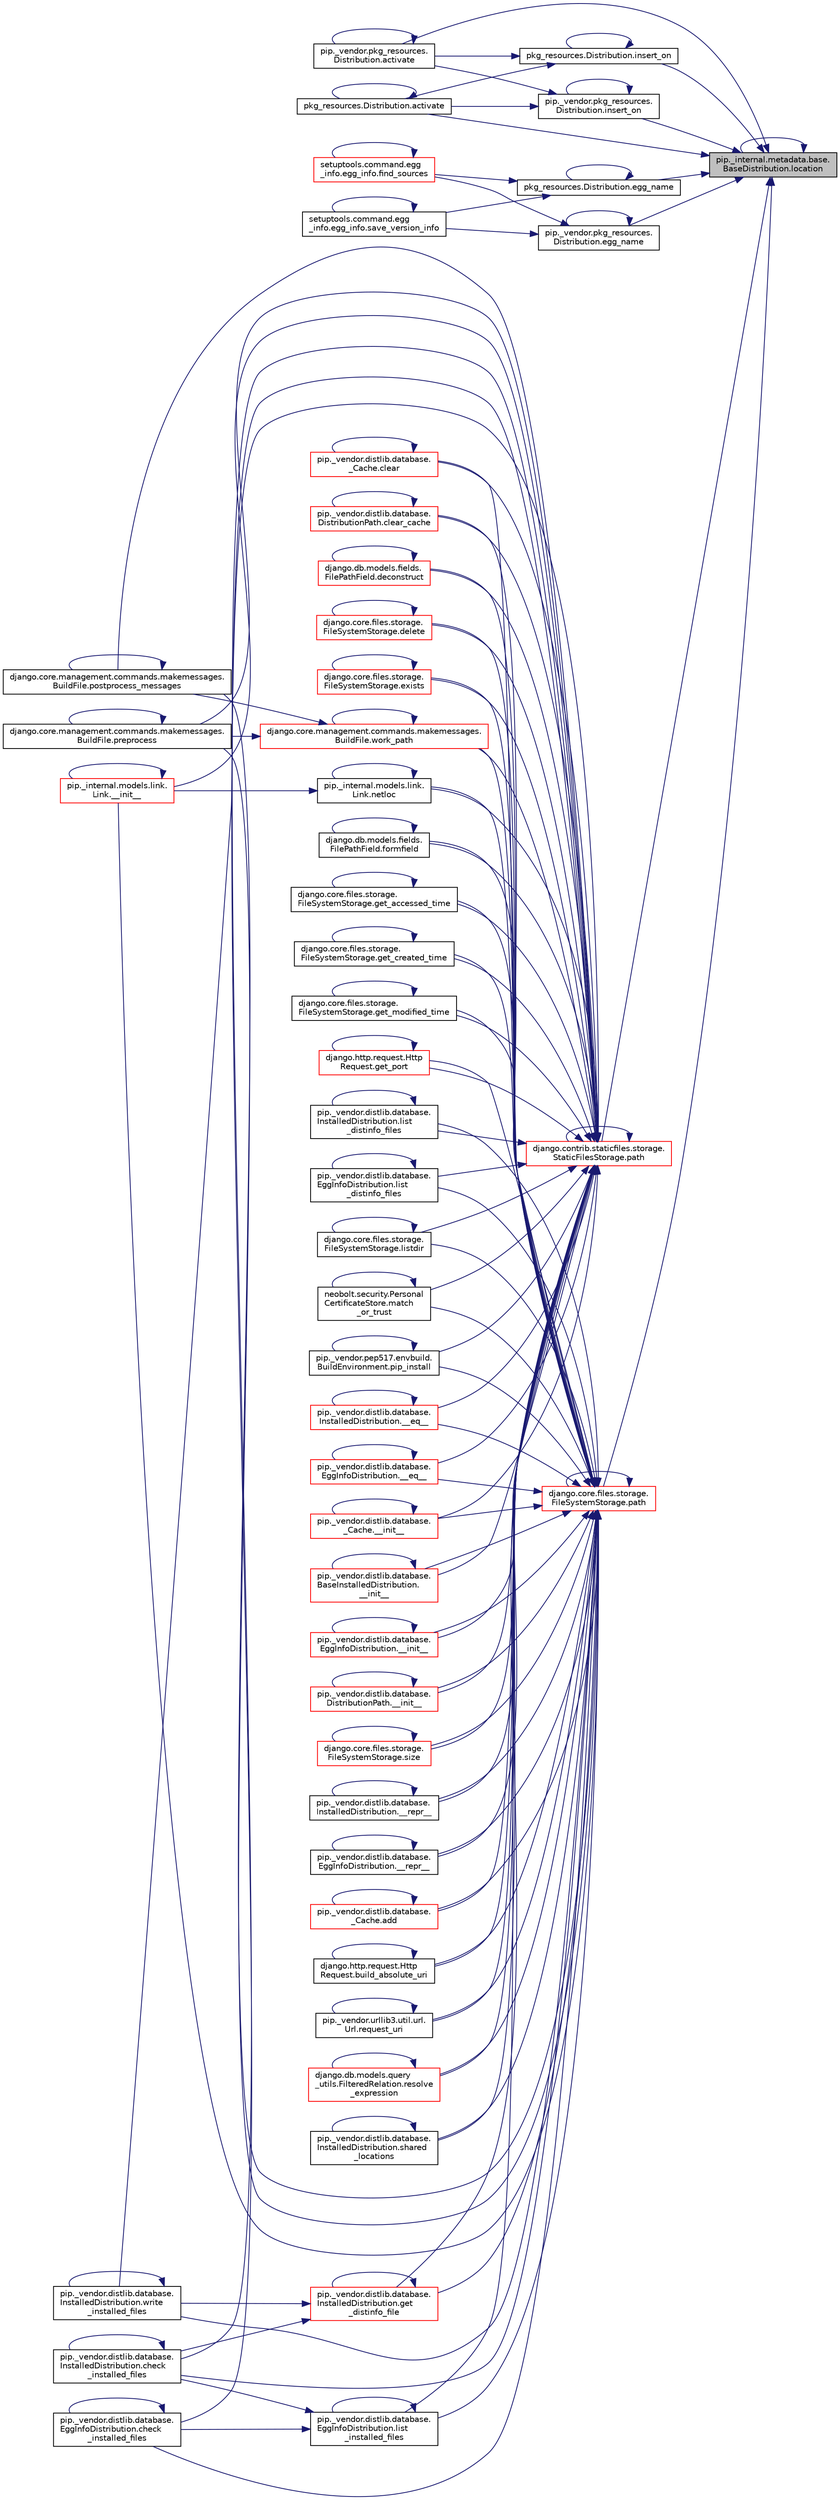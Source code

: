 digraph "pip._internal.metadata.base.BaseDistribution.location"
{
 // LATEX_PDF_SIZE
  edge [fontname="Helvetica",fontsize="10",labelfontname="Helvetica",labelfontsize="10"];
  node [fontname="Helvetica",fontsize="10",shape=record];
  rankdir="RL";
  Node1 [label="pip._internal.metadata.base.\lBaseDistribution.location",height=0.2,width=0.4,color="black", fillcolor="grey75", style="filled", fontcolor="black",tooltip=" "];
  Node1 -> Node2 [dir="back",color="midnightblue",fontsize="10",style="solid",fontname="Helvetica"];
  Node2 [label="pip._vendor.pkg_resources.\lDistribution.activate",height=0.2,width=0.4,color="black", fillcolor="white", style="filled",URL="$d0/ddb/classpip_1_1__vendor_1_1pkg__resources_1_1_distribution.html#a01dcb36642b9cabcedd14c3f50a59657",tooltip=" "];
  Node2 -> Node2 [dir="back",color="midnightblue",fontsize="10",style="solid",fontname="Helvetica"];
  Node1 -> Node3 [dir="back",color="midnightblue",fontsize="10",style="solid",fontname="Helvetica"];
  Node3 [label="pkg_resources.Distribution.activate",height=0.2,width=0.4,color="black", fillcolor="white", style="filled",URL="$d8/d25/classpkg__resources_1_1_distribution.html#a4c4474f066527ee18c2dc15af67911df",tooltip=" "];
  Node3 -> Node3 [dir="back",color="midnightblue",fontsize="10",style="solid",fontname="Helvetica"];
  Node1 -> Node4 [dir="back",color="midnightblue",fontsize="10",style="solid",fontname="Helvetica"];
  Node4 [label="pip._vendor.pkg_resources.\lDistribution.egg_name",height=0.2,width=0.4,color="black", fillcolor="white", style="filled",URL="$d0/ddb/classpip_1_1__vendor_1_1pkg__resources_1_1_distribution.html#aa61d5600e0896e46b1708c4dcb9393f5",tooltip=" "];
  Node4 -> Node4 [dir="back",color="midnightblue",fontsize="10",style="solid",fontname="Helvetica"];
  Node4 -> Node5 [dir="back",color="midnightblue",fontsize="10",style="solid",fontname="Helvetica"];
  Node5 [label="setuptools.command.egg\l_info.egg_info.find_sources",height=0.2,width=0.4,color="red", fillcolor="white", style="filled",URL="$d4/dd5/classsetuptools_1_1command_1_1egg__info_1_1egg__info.html#a689901dc0b3f93b8ea62c954097b7627",tooltip=" "];
  Node5 -> Node5 [dir="back",color="midnightblue",fontsize="10",style="solid",fontname="Helvetica"];
  Node4 -> Node692 [dir="back",color="midnightblue",fontsize="10",style="solid",fontname="Helvetica"];
  Node692 [label="setuptools.command.egg\l_info.egg_info.save_version_info",height=0.2,width=0.4,color="black", fillcolor="white", style="filled",URL="$d4/dd5/classsetuptools_1_1command_1_1egg__info_1_1egg__info.html#aff24c2a57934f3ea7ff9a14d0cacf6bd",tooltip=" "];
  Node692 -> Node692 [dir="back",color="midnightblue",fontsize="10",style="solid",fontname="Helvetica"];
  Node1 -> Node693 [dir="back",color="midnightblue",fontsize="10",style="solid",fontname="Helvetica"];
  Node693 [label="pkg_resources.Distribution.egg_name",height=0.2,width=0.4,color="black", fillcolor="white", style="filled",URL="$d8/d25/classpkg__resources_1_1_distribution.html#a229d424f62d10b7e83bba3b3efe6dbbb",tooltip=" "];
  Node693 -> Node693 [dir="back",color="midnightblue",fontsize="10",style="solid",fontname="Helvetica"];
  Node693 -> Node5 [dir="back",color="midnightblue",fontsize="10",style="solid",fontname="Helvetica"];
  Node693 -> Node692 [dir="back",color="midnightblue",fontsize="10",style="solid",fontname="Helvetica"];
  Node1 -> Node694 [dir="back",color="midnightblue",fontsize="10",style="solid",fontname="Helvetica"];
  Node694 [label="pip._vendor.pkg_resources.\lDistribution.insert_on",height=0.2,width=0.4,color="black", fillcolor="white", style="filled",URL="$d0/ddb/classpip_1_1__vendor_1_1pkg__resources_1_1_distribution.html#aa808bc24580f0d7069eaaabaecf74b47",tooltip=" "];
  Node694 -> Node2 [dir="back",color="midnightblue",fontsize="10",style="solid",fontname="Helvetica"];
  Node694 -> Node3 [dir="back",color="midnightblue",fontsize="10",style="solid",fontname="Helvetica"];
  Node694 -> Node694 [dir="back",color="midnightblue",fontsize="10",style="solid",fontname="Helvetica"];
  Node1 -> Node695 [dir="back",color="midnightblue",fontsize="10",style="solid",fontname="Helvetica"];
  Node695 [label="pkg_resources.Distribution.insert_on",height=0.2,width=0.4,color="black", fillcolor="white", style="filled",URL="$d8/d25/classpkg__resources_1_1_distribution.html#a26864ad682f37623654f162a1d0a4c8b",tooltip=" "];
  Node695 -> Node2 [dir="back",color="midnightblue",fontsize="10",style="solid",fontname="Helvetica"];
  Node695 -> Node3 [dir="back",color="midnightblue",fontsize="10",style="solid",fontname="Helvetica"];
  Node695 -> Node695 [dir="back",color="midnightblue",fontsize="10",style="solid",fontname="Helvetica"];
  Node1 -> Node1 [dir="back",color="midnightblue",fontsize="10",style="solid",fontname="Helvetica"];
  Node1 -> Node696 [dir="back",color="midnightblue",fontsize="10",style="solid",fontname="Helvetica"];
  Node696 [label="django.contrib.staticfiles.storage.\lStaticFilesStorage.path",height=0.2,width=0.4,color="red", fillcolor="white", style="filled",URL="$de/db9/classdjango_1_1contrib_1_1staticfiles_1_1storage_1_1_static_files_storage.html#a05b94710221f618ad88b3803a0ff5bde",tooltip=" "];
  Node696 -> Node697 [dir="back",color="midnightblue",fontsize="10",style="solid",fontname="Helvetica"];
  Node697 [label="pip._vendor.distlib.database.\lInstalledDistribution.__eq__",height=0.2,width=0.4,color="red", fillcolor="white", style="filled",URL="$d5/d3f/classpip_1_1__vendor_1_1distlib_1_1database_1_1_installed_distribution.html#a9b5ed2b1d9ce082f207e18b06a41d0ff",tooltip=" "];
  Node697 -> Node697 [dir="back",color="midnightblue",fontsize="10",style="solid",fontname="Helvetica"];
  Node696 -> Node698 [dir="back",color="midnightblue",fontsize="10",style="solid",fontname="Helvetica"];
  Node698 [label="pip._vendor.distlib.database.\lEggInfoDistribution.__eq__",height=0.2,width=0.4,color="red", fillcolor="white", style="filled",URL="$d7/d4f/classpip_1_1__vendor_1_1distlib_1_1database_1_1_egg_info_distribution.html#a1a4e220bb20d7de097cb45e4d22cb1f7",tooltip=" "];
  Node698 -> Node698 [dir="back",color="midnightblue",fontsize="10",style="solid",fontname="Helvetica"];
  Node696 -> Node699 [dir="back",color="midnightblue",fontsize="10",style="solid",fontname="Helvetica"];
  Node699 [label="pip._vendor.distlib.database.\l_Cache.__init__",height=0.2,width=0.4,color="red", fillcolor="white", style="filled",URL="$d8/dcd/classpip_1_1__vendor_1_1distlib_1_1database_1_1___cache.html#af54d5616ff89aa6d6ac29816dd0efc6c",tooltip=" "];
  Node699 -> Node699 [dir="back",color="midnightblue",fontsize="10",style="solid",fontname="Helvetica"];
  Node696 -> Node700 [dir="back",color="midnightblue",fontsize="10",style="solid",fontname="Helvetica"];
  Node700 [label="pip._vendor.distlib.database.\lBaseInstalledDistribution.\l__init__",height=0.2,width=0.4,color="red", fillcolor="white", style="filled",URL="$d3/d43/classpip_1_1__vendor_1_1distlib_1_1database_1_1_base_installed_distribution.html#a3cf0dbeeadaece59290525cfd71c8164",tooltip=" "];
  Node700 -> Node700 [dir="back",color="midnightblue",fontsize="10",style="solid",fontname="Helvetica"];
  Node696 -> Node701 [dir="back",color="midnightblue",fontsize="10",style="solid",fontname="Helvetica"];
  Node701 [label="pip._vendor.distlib.database.\lEggInfoDistribution.__init__",height=0.2,width=0.4,color="red", fillcolor="white", style="filled",URL="$d7/d4f/classpip_1_1__vendor_1_1distlib_1_1database_1_1_egg_info_distribution.html#a3b17587547b5d4fb68128342686671b1",tooltip=" "];
  Node701 -> Node701 [dir="back",color="midnightblue",fontsize="10",style="solid",fontname="Helvetica"];
  Node696 -> Node702 [dir="back",color="midnightblue",fontsize="10",style="solid",fontname="Helvetica"];
  Node702 [label="pip._vendor.distlib.database.\lDistributionPath.__init__",height=0.2,width=0.4,color="red", fillcolor="white", style="filled",URL="$d3/d8a/classpip_1_1__vendor_1_1distlib_1_1database_1_1_distribution_path.html#a17a2afe7db83a808ad93c909d99ed955",tooltip=" "];
  Node702 -> Node702 [dir="back",color="midnightblue",fontsize="10",style="solid",fontname="Helvetica"];
  Node696 -> Node703 [dir="back",color="midnightblue",fontsize="10",style="solid",fontname="Helvetica"];
  Node703 [label="pip._internal.models.link.\lLink.__init__",height=0.2,width=0.4,color="red", fillcolor="white", style="filled",URL="$de/da5/classpip_1_1__internal_1_1models_1_1link_1_1_link.html#adf9defb3b97546f930fc05a78acfb485",tooltip=" "];
  Node703 -> Node703 [dir="back",color="midnightblue",fontsize="10",style="solid",fontname="Helvetica"];
  Node696 -> Node704 [dir="back",color="midnightblue",fontsize="10",style="solid",fontname="Helvetica"];
  Node704 [label="pip._vendor.distlib.database.\lInstalledDistribution.__repr__",height=0.2,width=0.4,color="black", fillcolor="white", style="filled",URL="$d5/d3f/classpip_1_1__vendor_1_1distlib_1_1database_1_1_installed_distribution.html#a437ca097c31f9e2f6d84da428f56303d",tooltip=" "];
  Node704 -> Node704 [dir="back",color="midnightblue",fontsize="10",style="solid",fontname="Helvetica"];
  Node696 -> Node705 [dir="back",color="midnightblue",fontsize="10",style="solid",fontname="Helvetica"];
  Node705 [label="pip._vendor.distlib.database.\lEggInfoDistribution.__repr__",height=0.2,width=0.4,color="black", fillcolor="white", style="filled",URL="$d7/d4f/classpip_1_1__vendor_1_1distlib_1_1database_1_1_egg_info_distribution.html#aa86b5634260c5ab9efe7b3dd01b3c7e5",tooltip=" "];
  Node705 -> Node705 [dir="back",color="midnightblue",fontsize="10",style="solid",fontname="Helvetica"];
  Node696 -> Node706 [dir="back",color="midnightblue",fontsize="10",style="solid",fontname="Helvetica"];
  Node706 [label="pip._vendor.distlib.database.\l_Cache.add",height=0.2,width=0.4,color="red", fillcolor="white", style="filled",URL="$d8/dcd/classpip_1_1__vendor_1_1distlib_1_1database_1_1___cache.html#a98296c2e1af8395fc035df3fdfc400fc",tooltip=" "];
  Node706 -> Node706 [dir="back",color="midnightblue",fontsize="10",style="solid",fontname="Helvetica"];
  Node696 -> Node707 [dir="back",color="midnightblue",fontsize="10",style="solid",fontname="Helvetica"];
  Node707 [label="django.http.request.Http\lRequest.build_absolute_uri",height=0.2,width=0.4,color="black", fillcolor="white", style="filled",URL="$d1/ded/classdjango_1_1http_1_1request_1_1_http_request.html#acda6ee1aa44ebe5161a855fbb9b9cf7c",tooltip=" "];
  Node707 -> Node707 [dir="back",color="midnightblue",fontsize="10",style="solid",fontname="Helvetica"];
  Node696 -> Node708 [dir="back",color="midnightblue",fontsize="10",style="solid",fontname="Helvetica"];
  Node708 [label="pip._vendor.distlib.database.\lInstalledDistribution.check\l_installed_files",height=0.2,width=0.4,color="black", fillcolor="white", style="filled",URL="$d5/d3f/classpip_1_1__vendor_1_1distlib_1_1database_1_1_installed_distribution.html#af02e7290aefa70861a60fe1885285e16",tooltip=" "];
  Node708 -> Node708 [dir="back",color="midnightblue",fontsize="10",style="solid",fontname="Helvetica"];
  Node696 -> Node709 [dir="back",color="midnightblue",fontsize="10",style="solid",fontname="Helvetica"];
  Node709 [label="pip._vendor.distlib.database.\lEggInfoDistribution.check\l_installed_files",height=0.2,width=0.4,color="black", fillcolor="white", style="filled",URL="$d7/d4f/classpip_1_1__vendor_1_1distlib_1_1database_1_1_egg_info_distribution.html#a4eb9053abcb6ae611e7f31c17387aea7",tooltip=" "];
  Node709 -> Node709 [dir="back",color="midnightblue",fontsize="10",style="solid",fontname="Helvetica"];
  Node696 -> Node710 [dir="back",color="midnightblue",fontsize="10",style="solid",fontname="Helvetica"];
  Node710 [label="pip._vendor.distlib.database.\l_Cache.clear",height=0.2,width=0.4,color="red", fillcolor="white", style="filled",URL="$d8/dcd/classpip_1_1__vendor_1_1distlib_1_1database_1_1___cache.html#ab8493db74feb70354215f9804fafea3d",tooltip=" "];
  Node710 -> Node710 [dir="back",color="midnightblue",fontsize="10",style="solid",fontname="Helvetica"];
  Node696 -> Node711 [dir="back",color="midnightblue",fontsize="10",style="solid",fontname="Helvetica"];
  Node711 [label="pip._vendor.distlib.database.\lDistributionPath.clear_cache",height=0.2,width=0.4,color="red", fillcolor="white", style="filled",URL="$d3/d8a/classpip_1_1__vendor_1_1distlib_1_1database_1_1_distribution_path.html#a576c17cc01238d807b4cc7b833001b0b",tooltip=" "];
  Node711 -> Node711 [dir="back",color="midnightblue",fontsize="10",style="solid",fontname="Helvetica"];
  Node696 -> Node463 [dir="back",color="midnightblue",fontsize="10",style="solid",fontname="Helvetica"];
  Node463 [label="django.db.models.fields.\lFilePathField.deconstruct",height=0.2,width=0.4,color="red", fillcolor="white", style="filled",URL="$d9/d58/classdjango_1_1db_1_1models_1_1fields_1_1_file_path_field.html#a52225a0c3baf7a5125007fadbe78dd22",tooltip=" "];
  Node463 -> Node463 [dir="back",color="midnightblue",fontsize="10",style="solid",fontname="Helvetica"];
  Node696 -> Node712 [dir="back",color="midnightblue",fontsize="10",style="solid",fontname="Helvetica"];
  Node712 [label="django.core.files.storage.\lFileSystemStorage.delete",height=0.2,width=0.4,color="red", fillcolor="white", style="filled",URL="$db/da8/classdjango_1_1core_1_1files_1_1storage_1_1_file_system_storage.html#ad31ad8e7dcaeee30a6b95c4336aa4577",tooltip=" "];
  Node712 -> Node712 [dir="back",color="midnightblue",fontsize="10",style="solid",fontname="Helvetica"];
  Node696 -> Node713 [dir="back",color="midnightblue",fontsize="10",style="solid",fontname="Helvetica"];
  Node713 [label="django.core.files.storage.\lFileSystemStorage.exists",height=0.2,width=0.4,color="red", fillcolor="white", style="filled",URL="$db/da8/classdjango_1_1core_1_1files_1_1storage_1_1_file_system_storage.html#a7f2e95bec3b31a3256b247f732fcade2",tooltip=" "];
  Node713 -> Node713 [dir="back",color="midnightblue",fontsize="10",style="solid",fontname="Helvetica"];
  Node696 -> Node464 [dir="back",color="midnightblue",fontsize="10",style="solid",fontname="Helvetica"];
  Node464 [label="django.db.models.fields.\lFilePathField.formfield",height=0.2,width=0.4,color="black", fillcolor="white", style="filled",URL="$d9/d58/classdjango_1_1db_1_1models_1_1fields_1_1_file_path_field.html#ac5c572bd8cd58aa14d0fa9341c935e62",tooltip=" "];
  Node464 -> Node464 [dir="back",color="midnightblue",fontsize="10",style="solid",fontname="Helvetica"];
  Node696 -> Node717 [dir="back",color="midnightblue",fontsize="10",style="solid",fontname="Helvetica"];
  Node717 [label="django.core.files.storage.\lFileSystemStorage.get_accessed_time",height=0.2,width=0.4,color="black", fillcolor="white", style="filled",URL="$db/da8/classdjango_1_1core_1_1files_1_1storage_1_1_file_system_storage.html#a210757b7bff709a38298504e0932dec2",tooltip=" "];
  Node717 -> Node717 [dir="back",color="midnightblue",fontsize="10",style="solid",fontname="Helvetica"];
  Node696 -> Node718 [dir="back",color="midnightblue",fontsize="10",style="solid",fontname="Helvetica"];
  Node718 [label="django.core.files.storage.\lFileSystemStorage.get_created_time",height=0.2,width=0.4,color="black", fillcolor="white", style="filled",URL="$db/da8/classdjango_1_1core_1_1files_1_1storage_1_1_file_system_storage.html#a32a2ad72e493378d19a2707920bfb000",tooltip=" "];
  Node718 -> Node718 [dir="back",color="midnightblue",fontsize="10",style="solid",fontname="Helvetica"];
  Node696 -> Node719 [dir="back",color="midnightblue",fontsize="10",style="solid",fontname="Helvetica"];
  Node719 [label="pip._vendor.distlib.database.\lInstalledDistribution.get\l_distinfo_file",height=0.2,width=0.4,color="red", fillcolor="white", style="filled",URL="$d5/d3f/classpip_1_1__vendor_1_1distlib_1_1database_1_1_installed_distribution.html#ac17c694fe33794a2a93c022eae8919fc",tooltip=" "];
  Node719 -> Node708 [dir="back",color="midnightblue",fontsize="10",style="solid",fontname="Helvetica"];
  Node719 -> Node719 [dir="back",color="midnightblue",fontsize="10",style="solid",fontname="Helvetica"];
  Node719 -> Node721 [dir="back",color="midnightblue",fontsize="10",style="solid",fontname="Helvetica"];
  Node721 [label="pip._vendor.distlib.database.\lInstalledDistribution.write\l_installed_files",height=0.2,width=0.4,color="black", fillcolor="white", style="filled",URL="$d5/d3f/classpip_1_1__vendor_1_1distlib_1_1database_1_1_installed_distribution.html#a3b799b28c162cab4fd480fda0f2a852e",tooltip=" "];
  Node721 -> Node721 [dir="back",color="midnightblue",fontsize="10",style="solid",fontname="Helvetica"];
  Node696 -> Node722 [dir="back",color="midnightblue",fontsize="10",style="solid",fontname="Helvetica"];
  Node722 [label="django.core.files.storage.\lFileSystemStorage.get_modified_time",height=0.2,width=0.4,color="black", fillcolor="white", style="filled",URL="$db/da8/classdjango_1_1core_1_1files_1_1storage_1_1_file_system_storage.html#a7832cc82c083c3f424fcf5e881382b0f",tooltip=" "];
  Node722 -> Node722 [dir="back",color="midnightblue",fontsize="10",style="solid",fontname="Helvetica"];
  Node696 -> Node723 [dir="back",color="midnightblue",fontsize="10",style="solid",fontname="Helvetica"];
  Node723 [label="django.http.request.Http\lRequest.get_port",height=0.2,width=0.4,color="red", fillcolor="white", style="filled",URL="$d1/ded/classdjango_1_1http_1_1request_1_1_http_request.html#af81ce5b385e8dcee02c506de847e9f28",tooltip=" "];
  Node723 -> Node723 [dir="back",color="midnightblue",fontsize="10",style="solid",fontname="Helvetica"];
  Node696 -> Node725 [dir="back",color="midnightblue",fontsize="10",style="solid",fontname="Helvetica"];
  Node725 [label="pip._vendor.distlib.database.\lInstalledDistribution.list\l_distinfo_files",height=0.2,width=0.4,color="black", fillcolor="white", style="filled",URL="$d5/d3f/classpip_1_1__vendor_1_1distlib_1_1database_1_1_installed_distribution.html#a91b6c8c2a299a9b1436538ad0cfe37d7",tooltip=" "];
  Node725 -> Node725 [dir="back",color="midnightblue",fontsize="10",style="solid",fontname="Helvetica"];
  Node696 -> Node726 [dir="back",color="midnightblue",fontsize="10",style="solid",fontname="Helvetica"];
  Node726 [label="pip._vendor.distlib.database.\lEggInfoDistribution.list\l_distinfo_files",height=0.2,width=0.4,color="black", fillcolor="white", style="filled",URL="$d7/d4f/classpip_1_1__vendor_1_1distlib_1_1database_1_1_egg_info_distribution.html#a81eb42fe04552504c3c44bae820de34b",tooltip=" "];
  Node726 -> Node726 [dir="back",color="midnightblue",fontsize="10",style="solid",fontname="Helvetica"];
  Node696 -> Node727 [dir="back",color="midnightblue",fontsize="10",style="solid",fontname="Helvetica"];
  Node727 [label="pip._vendor.distlib.database.\lEggInfoDistribution.list\l_installed_files",height=0.2,width=0.4,color="black", fillcolor="white", style="filled",URL="$d7/d4f/classpip_1_1__vendor_1_1distlib_1_1database_1_1_egg_info_distribution.html#ad11f1a01b3d7117ca45670f4de85b97c",tooltip=" "];
  Node727 -> Node708 [dir="back",color="midnightblue",fontsize="10",style="solid",fontname="Helvetica"];
  Node727 -> Node709 [dir="back",color="midnightblue",fontsize="10",style="solid",fontname="Helvetica"];
  Node727 -> Node727 [dir="back",color="midnightblue",fontsize="10",style="solid",fontname="Helvetica"];
  Node696 -> Node728 [dir="back",color="midnightblue",fontsize="10",style="solid",fontname="Helvetica"];
  Node728 [label="django.core.files.storage.\lFileSystemStorage.listdir",height=0.2,width=0.4,color="black", fillcolor="white", style="filled",URL="$db/da8/classdjango_1_1core_1_1files_1_1storage_1_1_file_system_storage.html#ad1e8e9c112c82e91598ce2a26822701a",tooltip=" "];
  Node728 -> Node728 [dir="back",color="midnightblue",fontsize="10",style="solid",fontname="Helvetica"];
  Node696 -> Node729 [dir="back",color="midnightblue",fontsize="10",style="solid",fontname="Helvetica"];
  Node729 [label="neobolt.security.Personal\lCertificateStore.match\l_or_trust",height=0.2,width=0.4,color="black", fillcolor="white", style="filled",URL="$de/d39/classneobolt_1_1security_1_1_personal_certificate_store.html#a24a522934cab7aa51da96f94ac13d7f8",tooltip=" "];
  Node729 -> Node729 [dir="back",color="midnightblue",fontsize="10",style="solid",fontname="Helvetica"];
  Node696 -> Node730 [dir="back",color="midnightblue",fontsize="10",style="solid",fontname="Helvetica"];
  Node730 [label="pip._internal.models.link.\lLink.netloc",height=0.2,width=0.4,color="black", fillcolor="white", style="filled",URL="$de/da5/classpip_1_1__internal_1_1models_1_1link_1_1_link.html#a3b75bb1dffe191f8f61239e8af2135cc",tooltip=" "];
  Node730 -> Node703 [dir="back",color="midnightblue",fontsize="10",style="solid",fontname="Helvetica"];
  Node730 -> Node730 [dir="back",color="midnightblue",fontsize="10",style="solid",fontname="Helvetica"];
  Node696 -> Node696 [dir="back",color="midnightblue",fontsize="10",style="solid",fontname="Helvetica"];
  Node696 -> Node731 [dir="back",color="midnightblue",fontsize="10",style="solid",fontname="Helvetica"];
  Node731 [label="pip._vendor.pep517.envbuild.\lBuildEnvironment.pip_install",height=0.2,width=0.4,color="black", fillcolor="white", style="filled",URL="$dc/d7f/classpip_1_1__vendor_1_1pep517_1_1envbuild_1_1_build_environment.html#ab356ae51c4fcb260a6a369aaa2f1de92",tooltip=" "];
  Node731 -> Node731 [dir="back",color="midnightblue",fontsize="10",style="solid",fontname="Helvetica"];
  Node696 -> Node732 [dir="back",color="midnightblue",fontsize="10",style="solid",fontname="Helvetica"];
  Node732 [label="django.core.management.commands.makemessages.\lBuildFile.postprocess_messages",height=0.2,width=0.4,color="black", fillcolor="white", style="filled",URL="$d9/d7e/classdjango_1_1core_1_1management_1_1commands_1_1makemessages_1_1_build_file.html#a10eddc071c350372dfd70d0666ddb0b2",tooltip=" "];
  Node732 -> Node732 [dir="back",color="midnightblue",fontsize="10",style="solid",fontname="Helvetica"];
  Node696 -> Node733 [dir="back",color="midnightblue",fontsize="10",style="solid",fontname="Helvetica"];
  Node733 [label="django.core.management.commands.makemessages.\lBuildFile.preprocess",height=0.2,width=0.4,color="black", fillcolor="white", style="filled",URL="$d9/d7e/classdjango_1_1core_1_1management_1_1commands_1_1makemessages_1_1_build_file.html#ad48f37dc93e0cba9878e64edf84bf362",tooltip=" "];
  Node733 -> Node733 [dir="back",color="midnightblue",fontsize="10",style="solid",fontname="Helvetica"];
  Node696 -> Node734 [dir="back",color="midnightblue",fontsize="10",style="solid",fontname="Helvetica"];
  Node734 [label="pip._vendor.urllib3.util.url.\lUrl.request_uri",height=0.2,width=0.4,color="black", fillcolor="white", style="filled",URL="$d6/dd8/classpip_1_1__vendor_1_1urllib3_1_1util_1_1url_1_1_url.html#a55d7eb61b1f1188f3c852b6c63625b4a",tooltip=" "];
  Node734 -> Node734 [dir="back",color="midnightblue",fontsize="10",style="solid",fontname="Helvetica"];
  Node696 -> Node735 [dir="back",color="midnightblue",fontsize="10",style="solid",fontname="Helvetica"];
  Node735 [label="django.db.models.query\l_utils.FilteredRelation.resolve\l_expression",height=0.2,width=0.4,color="red", fillcolor="white", style="filled",URL="$d0/d2b/classdjango_1_1db_1_1models_1_1query__utils_1_1_filtered_relation.html#ad4304eba69e6705f525dc4f73623e09d",tooltip=" "];
  Node735 -> Node735 [dir="back",color="midnightblue",fontsize="10",style="solid",fontname="Helvetica"];
  Node696 -> Node736 [dir="back",color="midnightblue",fontsize="10",style="solid",fontname="Helvetica"];
  Node736 [label="pip._vendor.distlib.database.\lInstalledDistribution.shared\l_locations",height=0.2,width=0.4,color="black", fillcolor="white", style="filled",URL="$d5/d3f/classpip_1_1__vendor_1_1distlib_1_1database_1_1_installed_distribution.html#acb9d762b10d0e0269e958d3f89307d10",tooltip=" "];
  Node736 -> Node736 [dir="back",color="midnightblue",fontsize="10",style="solid",fontname="Helvetica"];
  Node696 -> Node737 [dir="back",color="midnightblue",fontsize="10",style="solid",fontname="Helvetica"];
  Node737 [label="django.core.files.storage.\lFileSystemStorage.size",height=0.2,width=0.4,color="red", fillcolor="white", style="filled",URL="$db/da8/classdjango_1_1core_1_1files_1_1storage_1_1_file_system_storage.html#a48d966839a5f13179dc05370fc809c2e",tooltip=" "];
  Node737 -> Node737 [dir="back",color="midnightblue",fontsize="10",style="solid",fontname="Helvetica"];
  Node696 -> Node779 [dir="back",color="midnightblue",fontsize="10",style="solid",fontname="Helvetica"];
  Node779 [label="django.core.management.commands.makemessages.\lBuildFile.work_path",height=0.2,width=0.4,color="red", fillcolor="white", style="filled",URL="$d9/d7e/classdjango_1_1core_1_1management_1_1commands_1_1makemessages_1_1_build_file.html#a7fda6cc61a979b2c6db2a07a559209f0",tooltip=" "];
  Node779 -> Node732 [dir="back",color="midnightblue",fontsize="10",style="solid",fontname="Helvetica"];
  Node779 -> Node733 [dir="back",color="midnightblue",fontsize="10",style="solid",fontname="Helvetica"];
  Node779 -> Node779 [dir="back",color="midnightblue",fontsize="10",style="solid",fontname="Helvetica"];
  Node696 -> Node721 [dir="back",color="midnightblue",fontsize="10",style="solid",fontname="Helvetica"];
  Node1 -> Node782 [dir="back",color="midnightblue",fontsize="10",style="solid",fontname="Helvetica"];
  Node782 [label="django.core.files.storage.\lFileSystemStorage.path",height=0.2,width=0.4,color="red", fillcolor="white", style="filled",URL="$db/da8/classdjango_1_1core_1_1files_1_1storage_1_1_file_system_storage.html#a0720d398ae6ba15a3e95148f61fb27f6",tooltip=" "];
  Node782 -> Node697 [dir="back",color="midnightblue",fontsize="10",style="solid",fontname="Helvetica"];
  Node782 -> Node698 [dir="back",color="midnightblue",fontsize="10",style="solid",fontname="Helvetica"];
  Node782 -> Node699 [dir="back",color="midnightblue",fontsize="10",style="solid",fontname="Helvetica"];
  Node782 -> Node700 [dir="back",color="midnightblue",fontsize="10",style="solid",fontname="Helvetica"];
  Node782 -> Node701 [dir="back",color="midnightblue",fontsize="10",style="solid",fontname="Helvetica"];
  Node782 -> Node702 [dir="back",color="midnightblue",fontsize="10",style="solid",fontname="Helvetica"];
  Node782 -> Node703 [dir="back",color="midnightblue",fontsize="10",style="solid",fontname="Helvetica"];
  Node782 -> Node704 [dir="back",color="midnightblue",fontsize="10",style="solid",fontname="Helvetica"];
  Node782 -> Node705 [dir="back",color="midnightblue",fontsize="10",style="solid",fontname="Helvetica"];
  Node782 -> Node706 [dir="back",color="midnightblue",fontsize="10",style="solid",fontname="Helvetica"];
  Node782 -> Node707 [dir="back",color="midnightblue",fontsize="10",style="solid",fontname="Helvetica"];
  Node782 -> Node708 [dir="back",color="midnightblue",fontsize="10",style="solid",fontname="Helvetica"];
  Node782 -> Node709 [dir="back",color="midnightblue",fontsize="10",style="solid",fontname="Helvetica"];
  Node782 -> Node710 [dir="back",color="midnightblue",fontsize="10",style="solid",fontname="Helvetica"];
  Node782 -> Node711 [dir="back",color="midnightblue",fontsize="10",style="solid",fontname="Helvetica"];
  Node782 -> Node463 [dir="back",color="midnightblue",fontsize="10",style="solid",fontname="Helvetica"];
  Node782 -> Node712 [dir="back",color="midnightblue",fontsize="10",style="solid",fontname="Helvetica"];
  Node782 -> Node713 [dir="back",color="midnightblue",fontsize="10",style="solid",fontname="Helvetica"];
  Node782 -> Node464 [dir="back",color="midnightblue",fontsize="10",style="solid",fontname="Helvetica"];
  Node782 -> Node717 [dir="back",color="midnightblue",fontsize="10",style="solid",fontname="Helvetica"];
  Node782 -> Node718 [dir="back",color="midnightblue",fontsize="10",style="solid",fontname="Helvetica"];
  Node782 -> Node719 [dir="back",color="midnightblue",fontsize="10",style="solid",fontname="Helvetica"];
  Node782 -> Node722 [dir="back",color="midnightblue",fontsize="10",style="solid",fontname="Helvetica"];
  Node782 -> Node723 [dir="back",color="midnightblue",fontsize="10",style="solid",fontname="Helvetica"];
  Node782 -> Node725 [dir="back",color="midnightblue",fontsize="10",style="solid",fontname="Helvetica"];
  Node782 -> Node726 [dir="back",color="midnightblue",fontsize="10",style="solid",fontname="Helvetica"];
  Node782 -> Node727 [dir="back",color="midnightblue",fontsize="10",style="solid",fontname="Helvetica"];
  Node782 -> Node728 [dir="back",color="midnightblue",fontsize="10",style="solid",fontname="Helvetica"];
  Node782 -> Node729 [dir="back",color="midnightblue",fontsize="10",style="solid",fontname="Helvetica"];
  Node782 -> Node730 [dir="back",color="midnightblue",fontsize="10",style="solid",fontname="Helvetica"];
  Node782 -> Node782 [dir="back",color="midnightblue",fontsize="10",style="solid",fontname="Helvetica"];
  Node782 -> Node731 [dir="back",color="midnightblue",fontsize="10",style="solid",fontname="Helvetica"];
  Node782 -> Node732 [dir="back",color="midnightblue",fontsize="10",style="solid",fontname="Helvetica"];
  Node782 -> Node733 [dir="back",color="midnightblue",fontsize="10",style="solid",fontname="Helvetica"];
  Node782 -> Node734 [dir="back",color="midnightblue",fontsize="10",style="solid",fontname="Helvetica"];
  Node782 -> Node735 [dir="back",color="midnightblue",fontsize="10",style="solid",fontname="Helvetica"];
  Node782 -> Node736 [dir="back",color="midnightblue",fontsize="10",style="solid",fontname="Helvetica"];
  Node782 -> Node737 [dir="back",color="midnightblue",fontsize="10",style="solid",fontname="Helvetica"];
  Node782 -> Node779 [dir="back",color="midnightblue",fontsize="10",style="solid",fontname="Helvetica"];
  Node782 -> Node721 [dir="back",color="midnightblue",fontsize="10",style="solid",fontname="Helvetica"];
}
